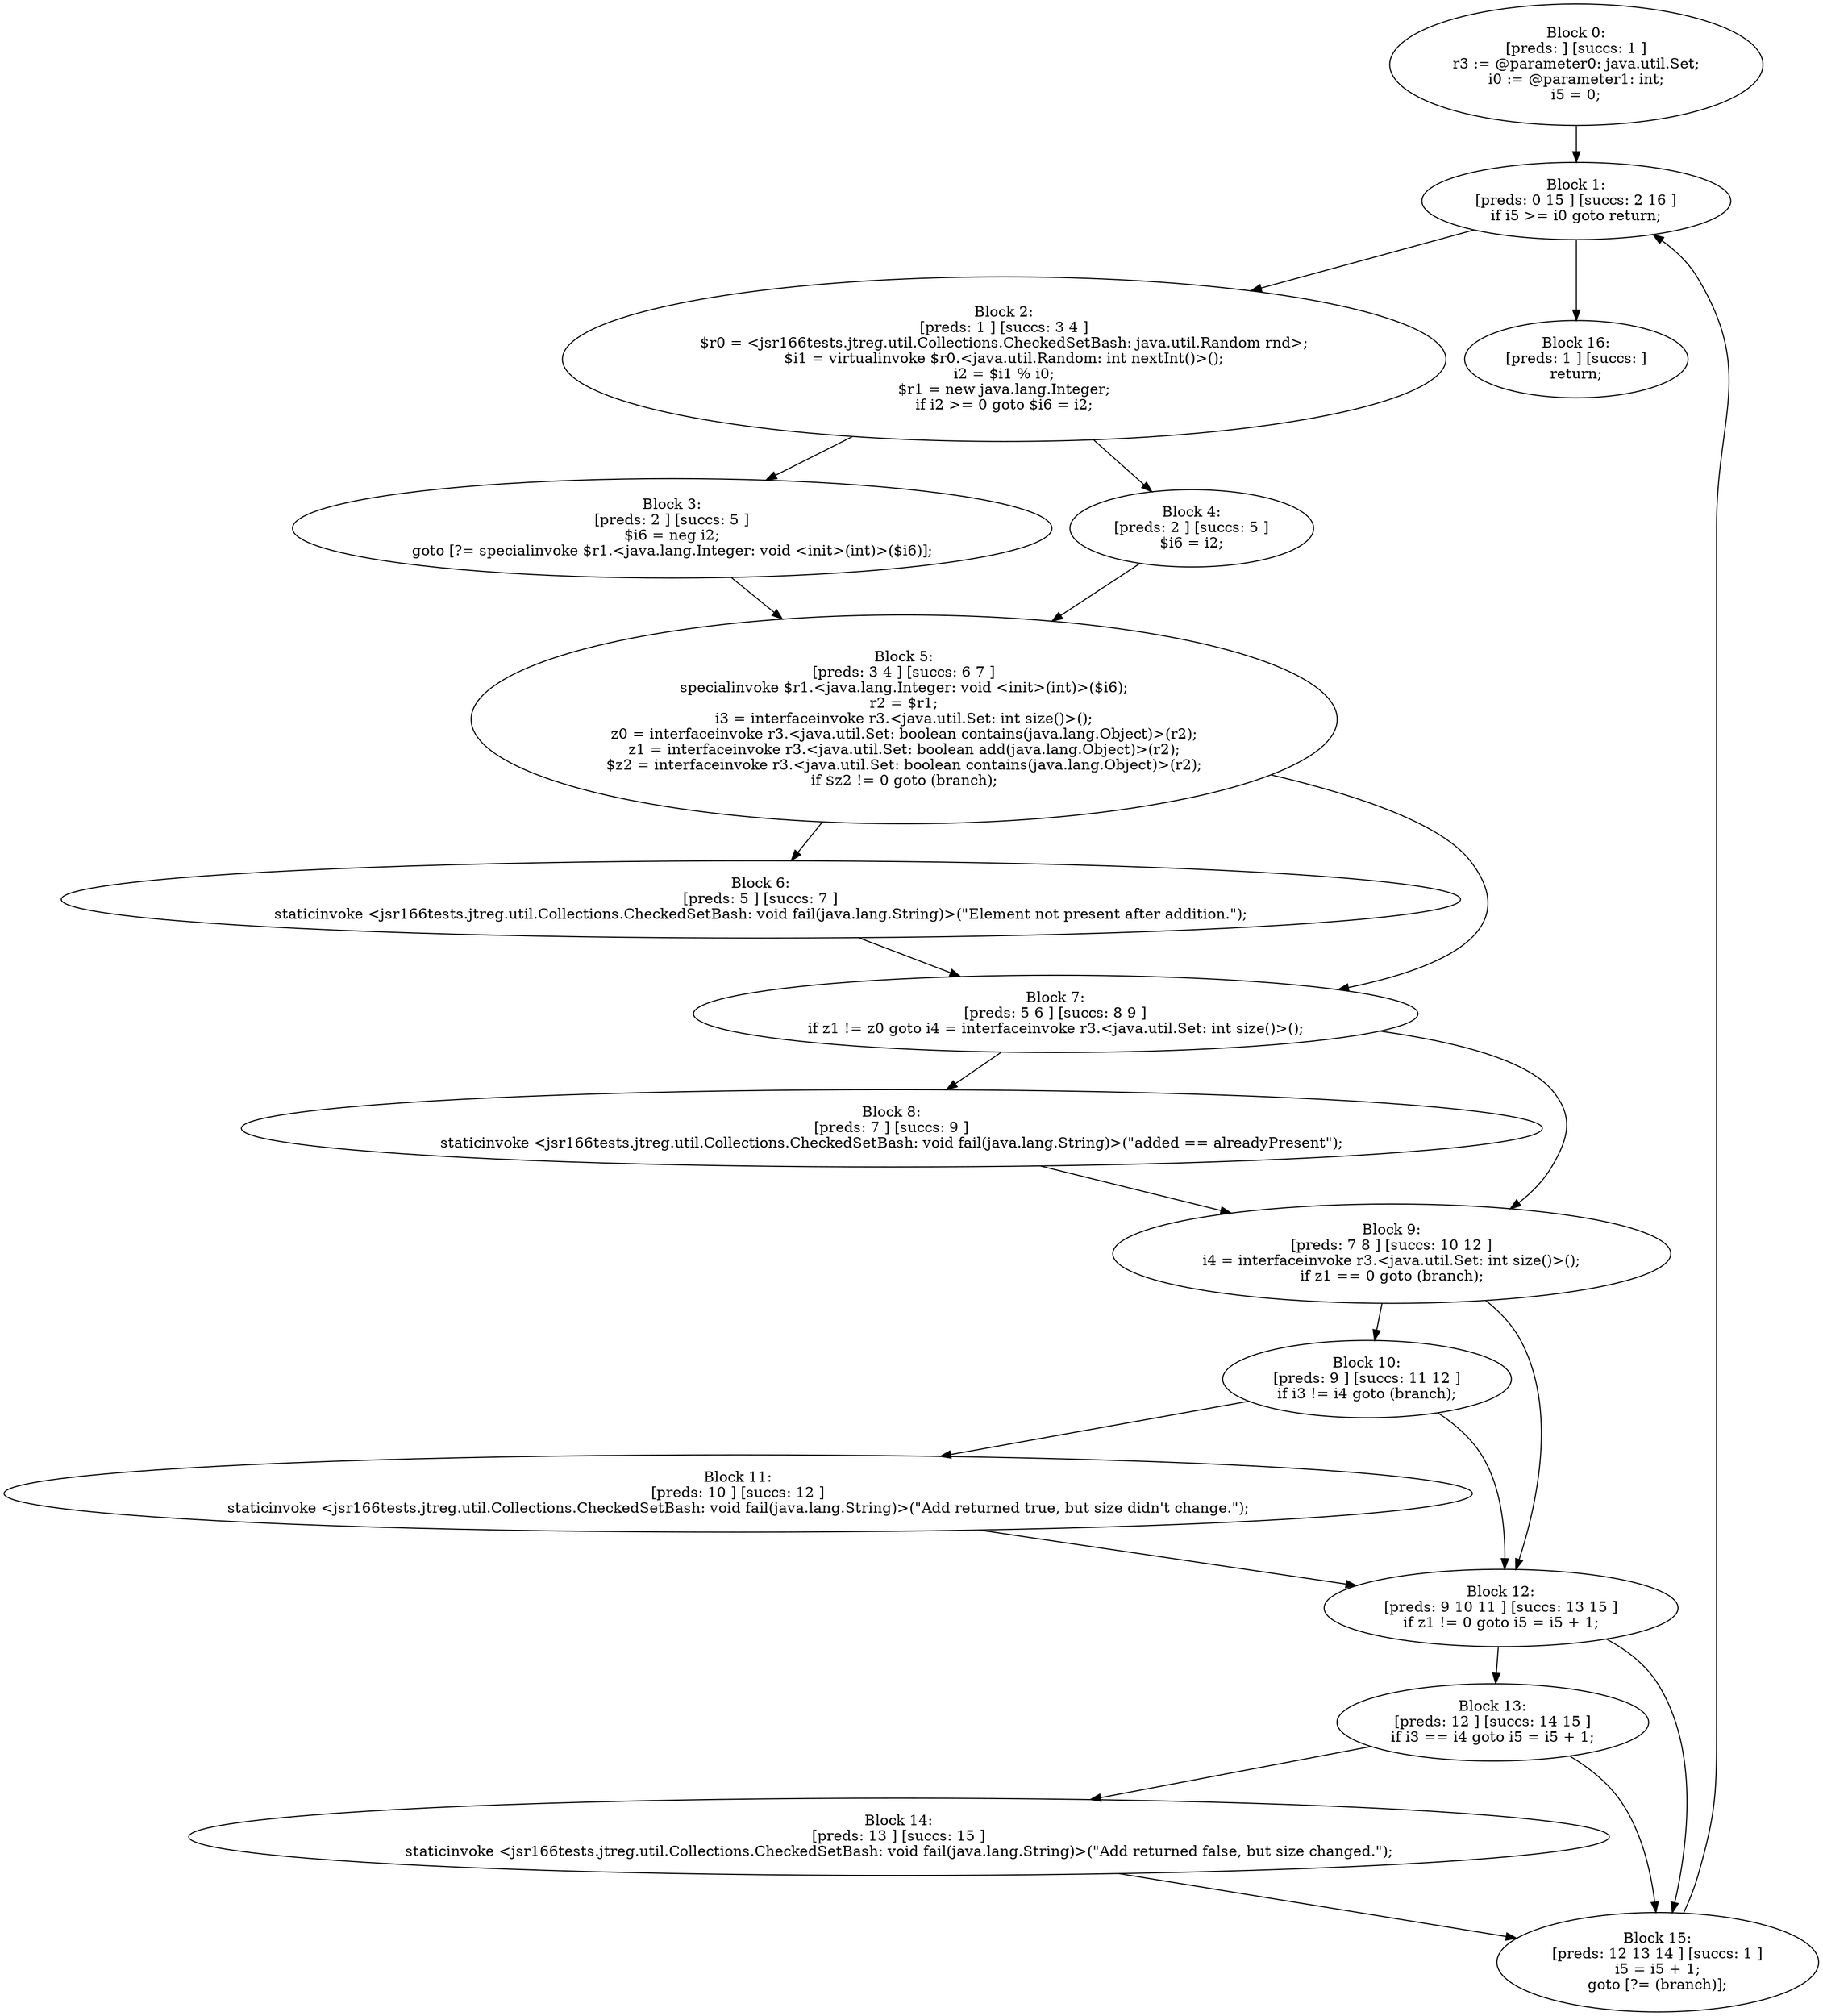 digraph "unitGraph" {
    "Block 0:
[preds: ] [succs: 1 ]
r3 := @parameter0: java.util.Set;
i0 := @parameter1: int;
i5 = 0;
"
    "Block 1:
[preds: 0 15 ] [succs: 2 16 ]
if i5 >= i0 goto return;
"
    "Block 2:
[preds: 1 ] [succs: 3 4 ]
$r0 = <jsr166tests.jtreg.util.Collections.CheckedSetBash: java.util.Random rnd>;
$i1 = virtualinvoke $r0.<java.util.Random: int nextInt()>();
i2 = $i1 % i0;
$r1 = new java.lang.Integer;
if i2 >= 0 goto $i6 = i2;
"
    "Block 3:
[preds: 2 ] [succs: 5 ]
$i6 = neg i2;
goto [?= specialinvoke $r1.<java.lang.Integer: void <init>(int)>($i6)];
"
    "Block 4:
[preds: 2 ] [succs: 5 ]
$i6 = i2;
"
    "Block 5:
[preds: 3 4 ] [succs: 6 7 ]
specialinvoke $r1.<java.lang.Integer: void <init>(int)>($i6);
r2 = $r1;
i3 = interfaceinvoke r3.<java.util.Set: int size()>();
z0 = interfaceinvoke r3.<java.util.Set: boolean contains(java.lang.Object)>(r2);
z1 = interfaceinvoke r3.<java.util.Set: boolean add(java.lang.Object)>(r2);
$z2 = interfaceinvoke r3.<java.util.Set: boolean contains(java.lang.Object)>(r2);
if $z2 != 0 goto (branch);
"
    "Block 6:
[preds: 5 ] [succs: 7 ]
staticinvoke <jsr166tests.jtreg.util.Collections.CheckedSetBash: void fail(java.lang.String)>(\"Element not present after addition.\");
"
    "Block 7:
[preds: 5 6 ] [succs: 8 9 ]
if z1 != z0 goto i4 = interfaceinvoke r3.<java.util.Set: int size()>();
"
    "Block 8:
[preds: 7 ] [succs: 9 ]
staticinvoke <jsr166tests.jtreg.util.Collections.CheckedSetBash: void fail(java.lang.String)>(\"added == alreadyPresent\");
"
    "Block 9:
[preds: 7 8 ] [succs: 10 12 ]
i4 = interfaceinvoke r3.<java.util.Set: int size()>();
if z1 == 0 goto (branch);
"
    "Block 10:
[preds: 9 ] [succs: 11 12 ]
if i3 != i4 goto (branch);
"
    "Block 11:
[preds: 10 ] [succs: 12 ]
staticinvoke <jsr166tests.jtreg.util.Collections.CheckedSetBash: void fail(java.lang.String)>(\"Add returned true, but size didn\'t change.\");
"
    "Block 12:
[preds: 9 10 11 ] [succs: 13 15 ]
if z1 != 0 goto i5 = i5 + 1;
"
    "Block 13:
[preds: 12 ] [succs: 14 15 ]
if i3 == i4 goto i5 = i5 + 1;
"
    "Block 14:
[preds: 13 ] [succs: 15 ]
staticinvoke <jsr166tests.jtreg.util.Collections.CheckedSetBash: void fail(java.lang.String)>(\"Add returned false, but size changed.\");
"
    "Block 15:
[preds: 12 13 14 ] [succs: 1 ]
i5 = i5 + 1;
goto [?= (branch)];
"
    "Block 16:
[preds: 1 ] [succs: ]
return;
"
    "Block 0:
[preds: ] [succs: 1 ]
r3 := @parameter0: java.util.Set;
i0 := @parameter1: int;
i5 = 0;
"->"Block 1:
[preds: 0 15 ] [succs: 2 16 ]
if i5 >= i0 goto return;
";
    "Block 1:
[preds: 0 15 ] [succs: 2 16 ]
if i5 >= i0 goto return;
"->"Block 2:
[preds: 1 ] [succs: 3 4 ]
$r0 = <jsr166tests.jtreg.util.Collections.CheckedSetBash: java.util.Random rnd>;
$i1 = virtualinvoke $r0.<java.util.Random: int nextInt()>();
i2 = $i1 % i0;
$r1 = new java.lang.Integer;
if i2 >= 0 goto $i6 = i2;
";
    "Block 1:
[preds: 0 15 ] [succs: 2 16 ]
if i5 >= i0 goto return;
"->"Block 16:
[preds: 1 ] [succs: ]
return;
";
    "Block 2:
[preds: 1 ] [succs: 3 4 ]
$r0 = <jsr166tests.jtreg.util.Collections.CheckedSetBash: java.util.Random rnd>;
$i1 = virtualinvoke $r0.<java.util.Random: int nextInt()>();
i2 = $i1 % i0;
$r1 = new java.lang.Integer;
if i2 >= 0 goto $i6 = i2;
"->"Block 3:
[preds: 2 ] [succs: 5 ]
$i6 = neg i2;
goto [?= specialinvoke $r1.<java.lang.Integer: void <init>(int)>($i6)];
";
    "Block 2:
[preds: 1 ] [succs: 3 4 ]
$r0 = <jsr166tests.jtreg.util.Collections.CheckedSetBash: java.util.Random rnd>;
$i1 = virtualinvoke $r0.<java.util.Random: int nextInt()>();
i2 = $i1 % i0;
$r1 = new java.lang.Integer;
if i2 >= 0 goto $i6 = i2;
"->"Block 4:
[preds: 2 ] [succs: 5 ]
$i6 = i2;
";
    "Block 3:
[preds: 2 ] [succs: 5 ]
$i6 = neg i2;
goto [?= specialinvoke $r1.<java.lang.Integer: void <init>(int)>($i6)];
"->"Block 5:
[preds: 3 4 ] [succs: 6 7 ]
specialinvoke $r1.<java.lang.Integer: void <init>(int)>($i6);
r2 = $r1;
i3 = interfaceinvoke r3.<java.util.Set: int size()>();
z0 = interfaceinvoke r3.<java.util.Set: boolean contains(java.lang.Object)>(r2);
z1 = interfaceinvoke r3.<java.util.Set: boolean add(java.lang.Object)>(r2);
$z2 = interfaceinvoke r3.<java.util.Set: boolean contains(java.lang.Object)>(r2);
if $z2 != 0 goto (branch);
";
    "Block 4:
[preds: 2 ] [succs: 5 ]
$i6 = i2;
"->"Block 5:
[preds: 3 4 ] [succs: 6 7 ]
specialinvoke $r1.<java.lang.Integer: void <init>(int)>($i6);
r2 = $r1;
i3 = interfaceinvoke r3.<java.util.Set: int size()>();
z0 = interfaceinvoke r3.<java.util.Set: boolean contains(java.lang.Object)>(r2);
z1 = interfaceinvoke r3.<java.util.Set: boolean add(java.lang.Object)>(r2);
$z2 = interfaceinvoke r3.<java.util.Set: boolean contains(java.lang.Object)>(r2);
if $z2 != 0 goto (branch);
";
    "Block 5:
[preds: 3 4 ] [succs: 6 7 ]
specialinvoke $r1.<java.lang.Integer: void <init>(int)>($i6);
r2 = $r1;
i3 = interfaceinvoke r3.<java.util.Set: int size()>();
z0 = interfaceinvoke r3.<java.util.Set: boolean contains(java.lang.Object)>(r2);
z1 = interfaceinvoke r3.<java.util.Set: boolean add(java.lang.Object)>(r2);
$z2 = interfaceinvoke r3.<java.util.Set: boolean contains(java.lang.Object)>(r2);
if $z2 != 0 goto (branch);
"->"Block 6:
[preds: 5 ] [succs: 7 ]
staticinvoke <jsr166tests.jtreg.util.Collections.CheckedSetBash: void fail(java.lang.String)>(\"Element not present after addition.\");
";
    "Block 5:
[preds: 3 4 ] [succs: 6 7 ]
specialinvoke $r1.<java.lang.Integer: void <init>(int)>($i6);
r2 = $r1;
i3 = interfaceinvoke r3.<java.util.Set: int size()>();
z0 = interfaceinvoke r3.<java.util.Set: boolean contains(java.lang.Object)>(r2);
z1 = interfaceinvoke r3.<java.util.Set: boolean add(java.lang.Object)>(r2);
$z2 = interfaceinvoke r3.<java.util.Set: boolean contains(java.lang.Object)>(r2);
if $z2 != 0 goto (branch);
"->"Block 7:
[preds: 5 6 ] [succs: 8 9 ]
if z1 != z0 goto i4 = interfaceinvoke r3.<java.util.Set: int size()>();
";
    "Block 6:
[preds: 5 ] [succs: 7 ]
staticinvoke <jsr166tests.jtreg.util.Collections.CheckedSetBash: void fail(java.lang.String)>(\"Element not present after addition.\");
"->"Block 7:
[preds: 5 6 ] [succs: 8 9 ]
if z1 != z0 goto i4 = interfaceinvoke r3.<java.util.Set: int size()>();
";
    "Block 7:
[preds: 5 6 ] [succs: 8 9 ]
if z1 != z0 goto i4 = interfaceinvoke r3.<java.util.Set: int size()>();
"->"Block 8:
[preds: 7 ] [succs: 9 ]
staticinvoke <jsr166tests.jtreg.util.Collections.CheckedSetBash: void fail(java.lang.String)>(\"added == alreadyPresent\");
";
    "Block 7:
[preds: 5 6 ] [succs: 8 9 ]
if z1 != z0 goto i4 = interfaceinvoke r3.<java.util.Set: int size()>();
"->"Block 9:
[preds: 7 8 ] [succs: 10 12 ]
i4 = interfaceinvoke r3.<java.util.Set: int size()>();
if z1 == 0 goto (branch);
";
    "Block 8:
[preds: 7 ] [succs: 9 ]
staticinvoke <jsr166tests.jtreg.util.Collections.CheckedSetBash: void fail(java.lang.String)>(\"added == alreadyPresent\");
"->"Block 9:
[preds: 7 8 ] [succs: 10 12 ]
i4 = interfaceinvoke r3.<java.util.Set: int size()>();
if z1 == 0 goto (branch);
";
    "Block 9:
[preds: 7 8 ] [succs: 10 12 ]
i4 = interfaceinvoke r3.<java.util.Set: int size()>();
if z1 == 0 goto (branch);
"->"Block 10:
[preds: 9 ] [succs: 11 12 ]
if i3 != i4 goto (branch);
";
    "Block 9:
[preds: 7 8 ] [succs: 10 12 ]
i4 = interfaceinvoke r3.<java.util.Set: int size()>();
if z1 == 0 goto (branch);
"->"Block 12:
[preds: 9 10 11 ] [succs: 13 15 ]
if z1 != 0 goto i5 = i5 + 1;
";
    "Block 10:
[preds: 9 ] [succs: 11 12 ]
if i3 != i4 goto (branch);
"->"Block 11:
[preds: 10 ] [succs: 12 ]
staticinvoke <jsr166tests.jtreg.util.Collections.CheckedSetBash: void fail(java.lang.String)>(\"Add returned true, but size didn\'t change.\");
";
    "Block 10:
[preds: 9 ] [succs: 11 12 ]
if i3 != i4 goto (branch);
"->"Block 12:
[preds: 9 10 11 ] [succs: 13 15 ]
if z1 != 0 goto i5 = i5 + 1;
";
    "Block 11:
[preds: 10 ] [succs: 12 ]
staticinvoke <jsr166tests.jtreg.util.Collections.CheckedSetBash: void fail(java.lang.String)>(\"Add returned true, but size didn\'t change.\");
"->"Block 12:
[preds: 9 10 11 ] [succs: 13 15 ]
if z1 != 0 goto i5 = i5 + 1;
";
    "Block 12:
[preds: 9 10 11 ] [succs: 13 15 ]
if z1 != 0 goto i5 = i5 + 1;
"->"Block 13:
[preds: 12 ] [succs: 14 15 ]
if i3 == i4 goto i5 = i5 + 1;
";
    "Block 12:
[preds: 9 10 11 ] [succs: 13 15 ]
if z1 != 0 goto i5 = i5 + 1;
"->"Block 15:
[preds: 12 13 14 ] [succs: 1 ]
i5 = i5 + 1;
goto [?= (branch)];
";
    "Block 13:
[preds: 12 ] [succs: 14 15 ]
if i3 == i4 goto i5 = i5 + 1;
"->"Block 14:
[preds: 13 ] [succs: 15 ]
staticinvoke <jsr166tests.jtreg.util.Collections.CheckedSetBash: void fail(java.lang.String)>(\"Add returned false, but size changed.\");
";
    "Block 13:
[preds: 12 ] [succs: 14 15 ]
if i3 == i4 goto i5 = i5 + 1;
"->"Block 15:
[preds: 12 13 14 ] [succs: 1 ]
i5 = i5 + 1;
goto [?= (branch)];
";
    "Block 14:
[preds: 13 ] [succs: 15 ]
staticinvoke <jsr166tests.jtreg.util.Collections.CheckedSetBash: void fail(java.lang.String)>(\"Add returned false, but size changed.\");
"->"Block 15:
[preds: 12 13 14 ] [succs: 1 ]
i5 = i5 + 1;
goto [?= (branch)];
";
    "Block 15:
[preds: 12 13 14 ] [succs: 1 ]
i5 = i5 + 1;
goto [?= (branch)];
"->"Block 1:
[preds: 0 15 ] [succs: 2 16 ]
if i5 >= i0 goto return;
";
}
